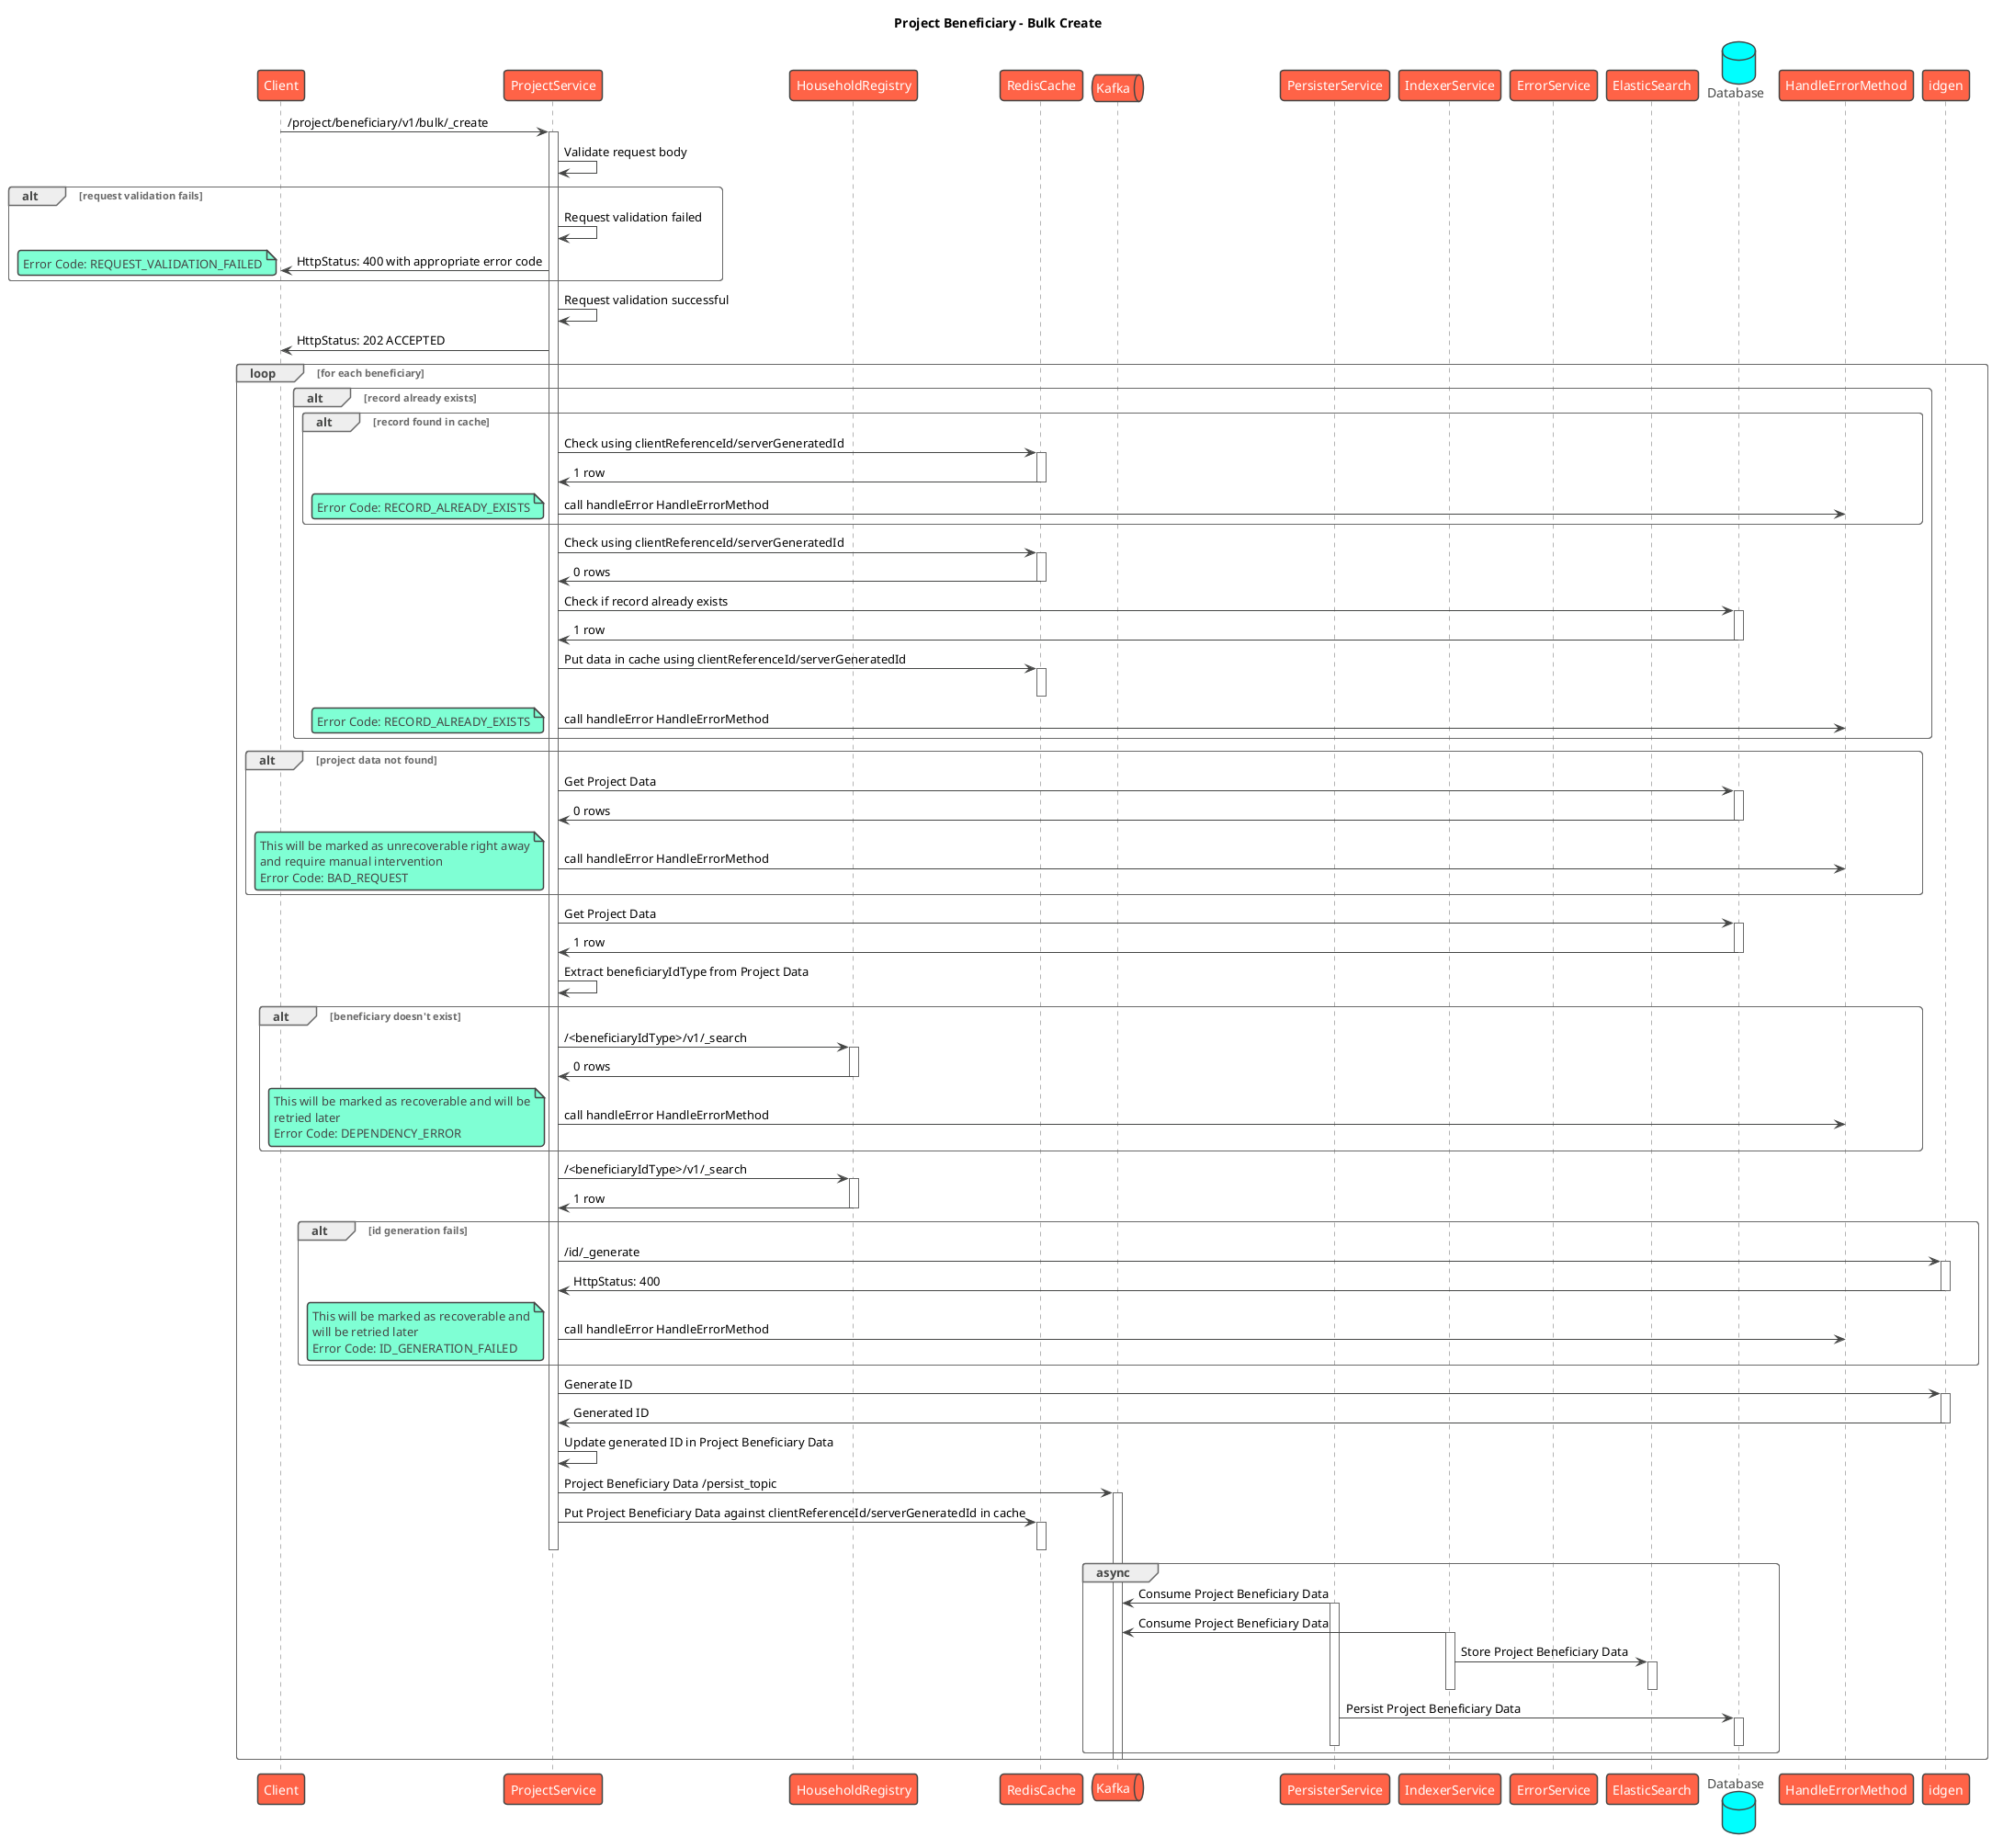 @startuml
title Project Beneficiary - Bulk Create
!theme vibrant
participant Client as c
participant ProjectService as s
participant HouseholdRegistry as s2
participant RedisCache as rc
queue Kafka as k
participant PersisterService as prs
participant IndexerService as idx
participant ErrorService as es
participant ElasticSearch as el
database Database as db
participant HandleErrorMethod as he

c -> s : /project/beneficiary/v1/bulk/_create
activate s
s -> s: Validate request body
alt request validation fails
    s -> s: Request validation failed
    s -> c: HttpStatus: 400 with appropriate error code
    note left
        Error Code: REQUEST_VALIDATION_FAILED
    end note
end
s -> s: Request validation successful
s -> c: HttpStatus: 202 ACCEPTED
loop for each beneficiary
alt record already exists
    alt record found in cache
      s -> rc: Check using clientReferenceId/serverGeneratedId
      activate rc
      rc -> s: 1 row
      deactivate rc
      s -> he: call handleError HandleErrorMethod
      note left
          Error Code: RECORD_ALREADY_EXISTS
      end note
    end
    s -> rc: Check using clientReferenceId/serverGeneratedId
    activate rc
    rc -> s: 0 rows
    deactivate rc
    s -> db: Check if record already exists
    activate db
    db -> s: 1 row
    deactivate db
    s -> rc: Put data in cache using clientReferenceId/serverGeneratedId
    activate rc
    deactivate rc
    s -> he: call handleError HandleErrorMethod
    note left
        Error Code: RECORD_ALREADY_EXISTS
    end note
end
alt project data not found
    s -> db: Get Project Data
    activate db
    db -> s: 0 rows
    deactivate db
    s -> he: call handleError HandleErrorMethod
    note left
        This will be marked as unrecoverable right away
        and require manual intervention
        Error Code: BAD_REQUEST
    end note
end
s -> db: Get Project Data
activate db
db -> s: 1 row
deactivate db
s -> s: Extract beneficiaryIdType from Project Data
alt beneficiary doesn't exist
    s -> s2: /<beneficiaryIdType>/v1/_search
    activate s2
    s2 -> s: 0 rows
    deactivate s2
    s -> he: call handleError HandleErrorMethod
    note left
        This will be marked as recoverable and will be
        retried later
        Error Code: DEPENDENCY_ERROR
    end note
   end
s -> s2: /<beneficiaryIdType>/v1/_search
activate s2
s2 -> s: 1 row
deactivate s2
alt id generation fails
    s -> idgen: /id/_generate
    activate idgen
    idgen -> s: HttpStatus: 400
    deactivate idgen
    s -> he: call handleError HandleErrorMethod
    note left
        This will be marked as recoverable and
        will be retried later
        Error Code: ID_GENERATION_FAILED
    end note
end
s -> idgen: Generate ID
activate idgen
idgen -> s: Generated ID
deactivate idgen
s -> s: Update generated ID in Project Beneficiary Data
s -> k: Project Beneficiary Data /persist_topic
activate k
s -> rc: Put Project Beneficiary Data against clientReferenceId/serverGeneratedId in cache
activate rc
deactivate rc

deactivate s
group async
    prs -> k: Consume Project Beneficiary Data
    activate prs
    idx -> k: Consume Project Beneficiary Data
    activate idx
    idx -> el: Store Project Beneficiary Data
    activate el
    deactivate el
    deactivate idx
    prs -> db: Persist Project Beneficiary Data
    activate db
    deactivate db
    deactivate prs
end
deactivate k
end
@enduml